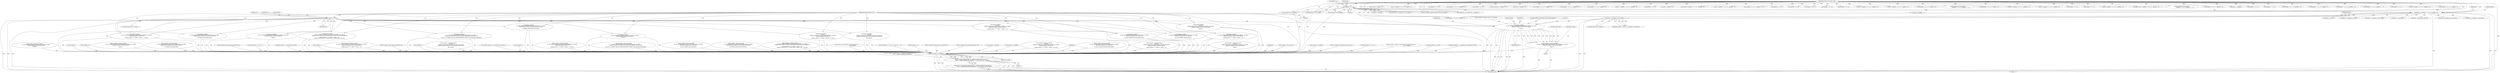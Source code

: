 digraph "0_libmodbus_5ccdf5ef79d742640355d1132fa9e2abc7fbaefc@pointer" {
"1001045" [label="(Call,response_exception(\n                ctx, &sft, MODBUS_EXCEPTION_ILLEGAL_DATA_ADDRESS, rsp, FALSE,\n                \"Illegal data address 0x%0X in write_register\n\",\n                address))"];
"1000131" [label="(Call,ctx == NULL)"];
"1000115" [label="(MethodParameterIn,modbus_t *ctx)"];
"1001027" [label="(Call,address - mb_mapping->start_registers)"];
"1000160" [label="(Call,address = (req[offset + 1] << 8) + req[offset + 2])"];
"1000163" [label="(Call,req[offset + 1] << 8)"];
"1000116" [label="(MethodParameterIn,const uint8_t *req)"];
"1001043" [label="(Call,rsp_length = response_exception(\n                ctx, &sft, MODBUS_EXCEPTION_ILLEGAL_DATA_ADDRESS, rsp, FALSE,\n                \"Illegal data address 0x%0X in write_register\n\",\n                address))"];
"1001406" [label="(Call,send_msg(ctx, rsp, rsp_length))"];
"1001393" [label="(Call,(ctx->backend->backend_type == _MODBUS_BACKEND_TYPE_RTU &&\n            slave == MODBUS_BROADCAST_ADDRESS) ? 0 : send_msg(ctx, rsp, rsp_length))"];
"1001392" [label="(Return,return (ctx->backend->backend_type == _MODBUS_BACKEND_TYPE_RTU &&\n            slave == MODBUS_BROADCAST_ADDRESS) ? 0 : send_msg(ctx, rsp, rsp_length);)"];
"1000263" [label="(Call,address - start_bits)"];
"1000824" [label="(Call,nb_bytes = req[offset + 5])"];
"1000163" [label="(Call,req[offset + 1] << 8)"];
"1000116" [label="(MethodParameterIn,const uint8_t *req)"];
"1000245" [label="(Call,nb = (req[offset + 3] << 8) + req[offset + 4])"];
"1001112" [label="(Call,memcpy(rsp, req, req_length))"];
"1000604" [label="(Call,response_exception(\n                    ctx, &sft,\n                    MODBUS_EXCEPTION_ILLEGAL_DATA_VALUE, rsp, FALSE,\n                    \"Illegal data value 0x%0X in write_bit request at address %0X\n\",\n                    data, address))"];
"1000161" [label="(Identifier,address)"];
"1000686" [label="(Call,req[offset + 3] << 8)"];
"1001083" [label="(Call,(req[offset + 5] << 8) + req[offset + 6])"];
"1001051" [label="(Identifier,FALSE)"];
"1001126" [label="(Call,req[offset + 3] << 8)"];
"1000529" [label="(Call,address - mb_mapping->start_bits)"];
"1001217" [label="(Call,rsp_length = response_exception(\n                ctx, &sft, MODBUS_EXCEPTION_ILLEGAL_DATA_VALUE, rsp, TRUE,\n                \"Illegal nb of values (W%d, R%d) in write_and_read_registers (max W%d, R%d)\n\",\n                nb_write, nb, MODBUS_MAX_WR_WRITE_REGISTERS, MODBUS_MAX_WR_READ_REGISTERS))"];
"1000275" [label="(Call,rsp_length = response_exception(\n                ctx, &sft, MODBUS_EXCEPTION_ILLEGAL_DATA_VALUE, rsp, TRUE,\n                \"Illegal nb of values %d in %s (max %d)\n\",\n                nb, name, MODBUS_MAX_READ_BITS))"];
"1001050" [label="(Identifier,rsp)"];
"1000854" [label="(Call,rsp_length = response_exception(\n                 ctx, &sft, MODBUS_EXCEPTION_ILLEGAL_DATA_VALUE, rsp, TRUE,\n                 \"Illegal number of values %d in write_registers (max %d)\n\",\n                nb, MODBUS_MAX_WRITE_REGISTERS))"];
"1001171" [label="(Call,nb_write_bytes = req[offset + 9])"];
"1000699" [label="(Call,nb_bits = req[offset + 5])"];
"1001257" [label="(Call,rsp_length = response_exception(\n                ctx, &sft, MODBUS_EXCEPTION_ILLEGAL_DATA_ADDRESS, rsp, FALSE,\n                \"Illegal data read address 0x%0X or write address 0x%0X write_and_read_registers\n\",\n                mapping_address < 0 ? address : address + nb,\n                mapping_address_write < 0 ? address_write : address_write + nb_write))"];
"1001410" [label="(MethodReturn,int)"];
"1000882" [label="(Call,response_exception(\n                ctx, &sft, MODBUS_EXCEPTION_ILLEGAL_DATA_ADDRESS, rsp, FALSE,\n                \"Illegal data address 0x%0X in write_registers\n\",\n                mapping_address < 0 ? address : address + nb))"];
"1000810" [label="(Call,(req[offset + 3] << 8) + req[offset + 4])"];
"1001049" [label="(Identifier,MODBUS_EXCEPTION_ILLEGAL_DATA_ADDRESS)"];
"1000344" [label="(Call,response_io_status(tab_bits, mapping_address, nb,\n                                            rsp, rsp_length))"];
"1000652" [label="(Call,(req[offset + 3] << 8) + req[offset + 4])"];
"1000327" [label="(Call,rsp[rsp_length++] = (nb / 8) + ((nb % 8) ? 1 : 0))"];
"1000801" [label="(Call,rsp_length += 4)"];
"1001053" [label="(Identifier,address)"];
"1001047" [label="(Call,&sft)"];
"1000789" [label="(Call,ctx->backend->build_response_basis(&sft, rsp))"];
"1000479" [label="(Call,ctx->backend->build_response_basis(&sft, rsp))"];
"1001029" [label="(Call,mb_mapping->start_registers)"];
"1001405" [label="(Literal,0)"];
"1001116" [label="(Call,rsp_length = req_length)"];
"1000676" [label="(Call,rsp_length = req_length)"];
"1001157" [label="(Call,(req[offset + 7] << 8) + req[offset + 8])"];
"1000300" [label="(Call,rsp_length = response_exception(\n                ctx, &sft,\n                MODBUS_EXCEPTION_ILLEGAL_DATA_ADDRESS, rsp, FALSE,\n                \"Illegal data address 0x%0X in %s\n\",\n                mapping_address < 0 ? address : address + nb, name))"];
"1001409" [label="(Identifier,rsp_length)"];
"1001407" [label="(Identifier,ctx)"];
"1000430" [label="(Call,rsp_length = response_exception(\n                ctx, &sft, MODBUS_EXCEPTION_ILLEGAL_DATA_VALUE, rsp, TRUE,\n                \"Illegal nb of values %d in %s (max %d)\n\",\n                nb, name, MODBUS_MAX_READ_REGISTERS))"];
"1000755" [label="(Call,rsp_length = response_exception(\n                ctx, &sft,\n                MODBUS_EXCEPTION_ILLEGAL_DATA_ADDRESS, rsp, FALSE,\n                \"Illegal data address 0x%0X in write_bits\n\",\n                mapping_address < 0 ? address : address + nb))"];
"1000559" [label="(Call,data = (req[offset + 3] << 8) + req[offset + 4])"];
"1001219" [label="(Call,response_exception(\n                ctx, &sft, MODBUS_EXCEPTION_ILLEGAL_DATA_VALUE, rsp, TRUE,\n                \"Illegal nb of values (W%d, R%d) in write_and_read_registers (max W%d, R%d)\n\",\n                nb_write, nb, MODBUS_MAX_WR_WRITE_REGISTERS, MODBUS_MAX_WR_READ_REGISTERS))"];
"1000142" [label="(Identifier,offset)"];
"1000132" [label="(Identifier,ctx)"];
"1000636" [label="(Call,rsp_length = response_exception(\n                ctx, &sft,\n                MODBUS_EXCEPTION_ILLEGAL_DATA_ADDRESS, rsp, FALSE,\n                \"Illegal data address 0x%0X in write_register\n\",\n                address))"];
"1000793" [label="(Call,memcpy(rsp + rsp_length, req + rsp_length, 4))"];
"1000177" [label="(Identifier,sft)"];
"1000277" [label="(Call,response_exception(\n                ctx, &sft, MODBUS_EXCEPTION_ILLEGAL_DATA_VALUE, rsp, TRUE,\n                \"Illegal nb of values %d in %s (max %d)\n\",\n                nb, name, MODBUS_MAX_READ_BITS))"];
"1000620" [label="(Call,address - mb_mapping->start_registers)"];
"1000811" [label="(Call,req[offset + 3] << 8)"];
"1000148" [label="(Call,slave = req[offset - 1])"];
"1000418" [label="(Call,address - start_registers)"];
"1001155" [label="(Call,nb_write = (req[offset + 7] << 8) + req[offset + 8])"];
"1001123" [label="(Call,nb = (req[offset + 3] << 8) + req[offset + 4])"];
"1001327" [label="(Call,(req[offset + j] << 8) + req[offset + j + 1])"];
"1001408" [label="(Identifier,rsp)"];
"1001000" [label="(Call,rsp_length - byte_count_pos - 1)"];
"1000709" [label="(Call,address - mb_mapping->start_bits)"];
"1000131" [label="(Call,ctx == NULL)"];
"1001119" [label="(ControlStructure,break;)"];
"1000432" [label="(Call,response_exception(\n                ctx, &sft, MODBUS_EXCEPTION_ILLEGAL_DATA_VALUE, rsp, TRUE,\n                \"Illegal nb of values %d in %s (max %d)\n\",\n                nb, name, MODBUS_MAX_READ_REGISTERS))"];
"1000164" [label="(Call,req[offset + 1])"];
"1001084" [label="(Call,req[offset + 5] << 8)"];
"1000731" [label="(Call,response_exception(\n                ctx, &sft, MODBUS_EXCEPTION_ILLEGAL_DATA_VALUE, rsp, TRUE,\n                \"Illegal number of values %d in write_bits (max %d)\n\",\n                nb, MODBUS_MAX_WRITE_BITS))"];
"1000597" [label="(Call,rsp_length = req_length)"];
"1001289" [label="(Call,ctx->backend->build_response_basis(&sft, rsp))"];
"1001068" [label="(Call,req[offset + 3] << 8)"];
"1000834" [label="(Call,address - mb_mapping->start_registers)"];
"1000797" [label="(Call,req + rsp_length)"];
"1000483" [label="(Call,rsp[rsp_length++] = nb << 1)"];
"1001045" [label="(Call,response_exception(\n                ctx, &sft, MODBUS_EXCEPTION_ILLEGAL_DATA_ADDRESS, rsp, FALSE,\n                \"Illegal data address 0x%0X in write_register\n\",\n                address))"];
"1000342" [label="(Call,rsp_length = response_io_status(tab_bits, mapping_address, nb,\n                                            rsp, rsp_length))"];
"1001328" [label="(Call,req[offset + j] << 8)"];
"1000949" [label="(Call,memcpy(rsp + rsp_length, req + rsp_length, 4))"];
"1000160" [label="(Call,address = (req[offset + 1] << 8) + req[offset + 2])"];
"1000119" [label="(Block,)"];
"1000403" [label="(Call,req[offset + 3] << 8)"];
"1000981" [label="(Call,rsp[rsp_length++] = 0xFF)"];
"1001366" [label="(Call,rsp[rsp_length++] = mb_mapping->tab_registers[i] & 0xFF)"];
"1001380" [label="(Call,rsp_length = response_exception(\n            ctx, &sft, MODBUS_EXCEPTION_ILLEGAL_FUNCTION, rsp, TRUE,\n            \"Unknown Modbus function code: 0x%0X\n\", function))"];
"1001142" [label="(Call,req[offset + 5] << 8)"];
"1000457" [label="(Call,response_exception(\n                ctx, &sft, MODBUS_EXCEPTION_ILLEGAL_DATA_ADDRESS, rsp, FALSE,\n                \"Illegal data address 0x%0X in %s\n\",\n                mapping_address < 0 ? address : address + nb, name))"];
"1001025" [label="(Call,mapping_address = address - mb_mapping->start_registers)"];
"1000302" [label="(Call,response_exception(\n                ctx, &sft,\n                MODBUS_EXCEPTION_ILLEGAL_DATA_ADDRESS, rsp, FALSE,\n                \"Illegal data address 0x%0X in %s\n\",\n                mapping_address < 0 ? address : address + nb, name))"];
"1001065" [label="(Call,and = (req[offset + 3] << 8) + req[offset + 4])"];
"1000115" [label="(MethodParameterIn,modbus_t *ctx)"];
"1001296" [label="(Call,rsp_length++)"];
"1001043" [label="(Call,rsp_length = response_exception(\n                ctx, &sft, MODBUS_EXCEPTION_ILLEGAL_DATA_ADDRESS, rsp, FALSE,\n                \"Illegal data address 0x%0X in write_register\n\",\n                address))"];
"1000130" [label="(ControlStructure,if (ctx == NULL))"];
"1000808" [label="(Call,nb = (req[offset + 3] << 8) + req[offset + 4])"];
"1001046" [label="(Identifier,ctx)"];
"1000957" [label="(Call,rsp_length += 4)"];
"1000169" [label="(Literal,8)"];
"1000189" [label="(Call,ctx->backend->prepare_response_tid(req, &req_length))"];
"1000247" [label="(Call,(req[offset + 3] << 8) + req[offset + 4])"];
"1001044" [label="(Identifier,rsp_length)"];
"1000136" [label="(Identifier,errno)"];
"1000545" [label="(Call,rsp_length = response_exception(\n                ctx, &sft, MODBUS_EXCEPTION_ILLEGAL_DATA_ADDRESS, rsp, FALSE,\n                \"Illegal data address 0x%0X in write_bit\n\",\n                address))"];
"1000922" [label="(Call,mb_mapping->tab_registers[i] =\n                    (req[offset + j] << 8) + req[offset + j + 1])"];
"1001042" [label="(Block,)"];
"1000729" [label="(Call,rsp_length = response_exception(\n                ctx, &sft, MODBUS_EXCEPTION_ILLEGAL_DATA_VALUE, rsp, TRUE,\n                \"Illegal number of values %d in write_bits (max %d)\n\",\n                nb, MODBUS_MAX_WRITE_BITS))"];
"1001141" [label="(Call,(req[offset + 5] << 8) + req[offset + 6])"];
"1001259" [label="(Call,response_exception(\n                ctx, &sft, MODBUS_EXCEPTION_ILLEGAL_DATA_ADDRESS, rsp, FALSE,\n                \"Illegal data read address 0x%0X or write address 0x%0X write_and_read_registers\n\",\n                mapping_address < 0 ? address : address + nb,\n                mapping_address_write < 0 ? address_write : address_write + nb_write))"];
"1000547" [label="(Call,response_exception(\n                ctx, &sft, MODBUS_EXCEPTION_ILLEGAL_DATA_ADDRESS, rsp, FALSE,\n                \"Illegal data address 0x%0X in write_bit\n\",\n                address))"];
"1001382" [label="(Call,response_exception(\n            ctx, &sft, MODBUS_EXCEPTION_ILLEGAL_FUNCTION, rsp, TRUE,\n            \"Unknown Modbus function code: 0x%0X\n\", function))"];
"1000945" [label="(Call,ctx->backend->build_response_basis(&sft, rsp))"];
"1000650" [label="(Call,data = (req[offset + 3] << 8) + req[offset + 4])"];
"1001081" [label="(Call,or = (req[offset + 5] << 8) + req[offset + 6])"];
"1001293" [label="(Call,rsp[rsp_length++] = nb << 1)"];
"1001393" [label="(Call,(ctx->backend->backend_type == _MODBUS_BACKEND_TYPE_RTU &&\n            slave == MODBUS_BROADCAST_ADDRESS) ? 0 : send_msg(ctx, rsp, rsp_length))"];
"1000638" [label="(Call,response_exception(\n                ctx, &sft,\n                MODBUS_EXCEPTION_ILLEGAL_DATA_ADDRESS, rsp, FALSE,\n                \"Illegal data address 0x%0X in write_register\n\",\n                address))"];
"1000513" [label="(Call,rsp[rsp_length++] = tab_registers[i] & 0xFF)"];
"1001392" [label="(Return,return (ctx->backend->backend_type == _MODBUS_BACKEND_TYPE_RTU &&\n            slave == MODBUS_BROADCAST_ADDRESS) ? 0 : send_msg(ctx, rsp, rsp_length);)"];
"1000757" [label="(Call,response_exception(\n                ctx, &sft,\n                MODBUS_EXCEPTION_ILLEGAL_DATA_ADDRESS, rsp, FALSE,\n                \"Illegal data address 0x%0X in write_bits\n\",\n                mapping_address < 0 ? address : address + nb))"];
"1000248" [label="(Call,req[offset + 3] << 8)"];
"1000653" [label="(Call,req[offset + 3] << 8)"];
"1000486" [label="(Call,rsp_length++)"];
"1000683" [label="(Call,nb = (req[offset + 3] << 8) + req[offset + 4])"];
"1000953" [label="(Call,req + rsp_length)"];
"1001139" [label="(Call,address_write = (req[offset + 5] << 8) + req[offset + 6])"];
"1001321" [label="(Call,mb_mapping->tab_registers[i] =\n                    (req[offset + j] << 8) + req[offset + j + 1])"];
"1001125" [label="(Call,(req[offset + 3] << 8) + req[offset + 4])"];
"1001394" [label="(Call,ctx->backend->backend_type == _MODBUS_BACKEND_TYPE_RTU &&\n            slave == MODBUS_BROADCAST_ADDRESS)"];
"1000162" [label="(Call,(req[offset + 1] << 8) + req[offset + 2])"];
"1000155" [label="(Call,function = req[offset])"];
"1000562" [label="(Call,req[offset + 3] << 8)"];
"1001158" [label="(Call,req[offset + 7] << 8)"];
"1000880" [label="(Call,rsp_length = response_exception(\n                ctx, &sft, MODBUS_EXCEPTION_ILLEGAL_DATA_ADDRESS, rsp, FALSE,\n                \"Illegal data address 0x%0X in write_registers\n\",\n                mapping_address < 0 ? address : address + nb))"];
"1000967" [label="(Call,ctx->backend->build_response_basis(&sft, rsp))"];
"1000672" [label="(Call,memcpy(rsp, req, req_length))"];
"1000402" [label="(Call,(req[offset + 3] << 8) + req[offset + 4])"];
"1001406" [label="(Call,send_msg(ctx, rsp, rsp_length))"];
"1001067" [label="(Call,(req[offset + 3] << 8) + req[offset + 4])"];
"1000516" [label="(Call,rsp_length++)"];
"1001052" [label="(Literal,\"Illegal data address 0x%0X in write_register\n\")"];
"1000602" [label="(Call,rsp_length = response_exception(\n                    ctx, &sft,\n                    MODBUS_EXCEPTION_ILLEGAL_DATA_VALUE, rsp, FALSE,\n                    \"Illegal data value 0x%0X in write_bit request at address %0X\n\",\n                    data, address))"];
"1000685" [label="(Call,(req[offset + 3] << 8) + req[offset + 4])"];
"1000133" [label="(Identifier,NULL)"];
"1000593" [label="(Call,memcpy(rsp, req, req_length))"];
"1000928" [label="(Call,(req[offset + j] << 8) + req[offset + j + 1])"];
"1001028" [label="(Identifier,address)"];
"1000929" [label="(Call,req[offset + j] << 8)"];
"1001027" [label="(Call,address - mb_mapping->start_registers)"];
"1000400" [label="(Call,nb = (req[offset + 3] << 8) + req[offset + 4])"];
"1000561" [label="(Call,(req[offset + 3] << 8) + req[offset + 4])"];
"1001181" [label="(Call,address - mb_mapping->start_registers)"];
"1000996" [label="(Call,rsp[byte_count_pos] = rsp_length - byte_count_pos - 1)"];
"1000171" [label="(Identifier,req)"];
"1001369" [label="(Call,rsp_length++)"];
"1000856" [label="(Call,response_exception(\n                 ctx, &sft, MODBUS_EXCEPTION_ILLEGAL_DATA_VALUE, rsp, TRUE,\n                 \"Illegal number of values %d in write_registers (max %d)\n\",\n                nb, MODBUS_MAX_WRITE_REGISTERS))"];
"1000455" [label="(Call,rsp_length = response_exception(\n                ctx, &sft, MODBUS_EXCEPTION_ILLEGAL_DATA_ADDRESS, rsp, FALSE,\n                \"Illegal data address 0x%0X in %s\n\",\n                mapping_address < 0 ? address : address + nb, name))"];
"1001045" -> "1001043"  [label="AST: "];
"1001045" -> "1001053"  [label="CFG: "];
"1001046" -> "1001045"  [label="AST: "];
"1001047" -> "1001045"  [label="AST: "];
"1001049" -> "1001045"  [label="AST: "];
"1001050" -> "1001045"  [label="AST: "];
"1001051" -> "1001045"  [label="AST: "];
"1001052" -> "1001045"  [label="AST: "];
"1001053" -> "1001045"  [label="AST: "];
"1001043" -> "1001045"  [label="CFG: "];
"1001045" -> "1001410"  [label="DDG: "];
"1001045" -> "1001410"  [label="DDG: "];
"1001045" -> "1001410"  [label="DDG: "];
"1001045" -> "1001410"  [label="DDG: "];
"1001045" -> "1001410"  [label="DDG: "];
"1001045" -> "1001410"  [label="DDG: "];
"1001045" -> "1001043"  [label="DDG: "];
"1001045" -> "1001043"  [label="DDG: "];
"1001045" -> "1001043"  [label="DDG: "];
"1001045" -> "1001043"  [label="DDG: "];
"1001045" -> "1001043"  [label="DDG: "];
"1001045" -> "1001043"  [label="DDG: "];
"1001045" -> "1001043"  [label="DDG: "];
"1000131" -> "1001045"  [label="DDG: "];
"1000115" -> "1001045"  [label="DDG: "];
"1001027" -> "1001045"  [label="DDG: "];
"1001045" -> "1001406"  [label="DDG: "];
"1001045" -> "1001406"  [label="DDG: "];
"1000131" -> "1000130"  [label="AST: "];
"1000131" -> "1000133"  [label="CFG: "];
"1000132" -> "1000131"  [label="AST: "];
"1000133" -> "1000131"  [label="AST: "];
"1000136" -> "1000131"  [label="CFG: "];
"1000142" -> "1000131"  [label="CFG: "];
"1000131" -> "1001410"  [label="DDG: "];
"1000131" -> "1001410"  [label="DDG: "];
"1000131" -> "1001410"  [label="DDG: "];
"1000115" -> "1000131"  [label="DDG: "];
"1000131" -> "1000277"  [label="DDG: "];
"1000131" -> "1000302"  [label="DDG: "];
"1000131" -> "1000432"  [label="DDG: "];
"1000131" -> "1000457"  [label="DDG: "];
"1000131" -> "1000547"  [label="DDG: "];
"1000131" -> "1000604"  [label="DDG: "];
"1000131" -> "1000638"  [label="DDG: "];
"1000131" -> "1000731"  [label="DDG: "];
"1000131" -> "1000757"  [label="DDG: "];
"1000131" -> "1000856"  [label="DDG: "];
"1000131" -> "1000882"  [label="DDG: "];
"1000131" -> "1001219"  [label="DDG: "];
"1000131" -> "1001259"  [label="DDG: "];
"1000131" -> "1001382"  [label="DDG: "];
"1000131" -> "1001406"  [label="DDG: "];
"1000115" -> "1000114"  [label="AST: "];
"1000115" -> "1001410"  [label="DDG: "];
"1000115" -> "1000277"  [label="DDG: "];
"1000115" -> "1000302"  [label="DDG: "];
"1000115" -> "1000432"  [label="DDG: "];
"1000115" -> "1000457"  [label="DDG: "];
"1000115" -> "1000547"  [label="DDG: "];
"1000115" -> "1000604"  [label="DDG: "];
"1000115" -> "1000638"  [label="DDG: "];
"1000115" -> "1000731"  [label="DDG: "];
"1000115" -> "1000757"  [label="DDG: "];
"1000115" -> "1000856"  [label="DDG: "];
"1000115" -> "1000882"  [label="DDG: "];
"1000115" -> "1001219"  [label="DDG: "];
"1000115" -> "1001259"  [label="DDG: "];
"1000115" -> "1001382"  [label="DDG: "];
"1000115" -> "1001406"  [label="DDG: "];
"1001027" -> "1001025"  [label="AST: "];
"1001027" -> "1001029"  [label="CFG: "];
"1001028" -> "1001027"  [label="AST: "];
"1001029" -> "1001027"  [label="AST: "];
"1001025" -> "1001027"  [label="CFG: "];
"1001027" -> "1001410"  [label="DDG: "];
"1001027" -> "1001410"  [label="DDG: "];
"1001027" -> "1001025"  [label="DDG: "];
"1001027" -> "1001025"  [label="DDG: "];
"1000160" -> "1001027"  [label="DDG: "];
"1000160" -> "1000119"  [label="AST: "];
"1000160" -> "1000162"  [label="CFG: "];
"1000161" -> "1000160"  [label="AST: "];
"1000162" -> "1000160"  [label="AST: "];
"1000177" -> "1000160"  [label="CFG: "];
"1000160" -> "1001410"  [label="DDG: "];
"1000160" -> "1001410"  [label="DDG: "];
"1000163" -> "1000160"  [label="DDG: "];
"1000163" -> "1000160"  [label="DDG: "];
"1000116" -> "1000160"  [label="DDG: "];
"1000160" -> "1000263"  [label="DDG: "];
"1000160" -> "1000418"  [label="DDG: "];
"1000160" -> "1000529"  [label="DDG: "];
"1000160" -> "1000620"  [label="DDG: "];
"1000160" -> "1000709"  [label="DDG: "];
"1000160" -> "1000834"  [label="DDG: "];
"1000160" -> "1001181"  [label="DDG: "];
"1000163" -> "1000162"  [label="AST: "];
"1000163" -> "1000169"  [label="CFG: "];
"1000164" -> "1000163"  [label="AST: "];
"1000169" -> "1000163"  [label="AST: "];
"1000171" -> "1000163"  [label="CFG: "];
"1000163" -> "1001410"  [label="DDG: "];
"1000163" -> "1000162"  [label="DDG: "];
"1000163" -> "1000162"  [label="DDG: "];
"1000116" -> "1000163"  [label="DDG: "];
"1000163" -> "1000189"  [label="DDG: "];
"1000163" -> "1000593"  [label="DDG: "];
"1000163" -> "1000672"  [label="DDG: "];
"1000163" -> "1000793"  [label="DDG: "];
"1000163" -> "1000797"  [label="DDG: "];
"1000163" -> "1000949"  [label="DDG: "];
"1000163" -> "1000953"  [label="DDG: "];
"1000163" -> "1001112"  [label="DDG: "];
"1000116" -> "1000114"  [label="AST: "];
"1000116" -> "1001410"  [label="DDG: "];
"1000116" -> "1000148"  [label="DDG: "];
"1000116" -> "1000155"  [label="DDG: "];
"1000116" -> "1000162"  [label="DDG: "];
"1000116" -> "1000189"  [label="DDG: "];
"1000116" -> "1000245"  [label="DDG: "];
"1000116" -> "1000248"  [label="DDG: "];
"1000116" -> "1000247"  [label="DDG: "];
"1000116" -> "1000400"  [label="DDG: "];
"1000116" -> "1000403"  [label="DDG: "];
"1000116" -> "1000402"  [label="DDG: "];
"1000116" -> "1000559"  [label="DDG: "];
"1000116" -> "1000562"  [label="DDG: "];
"1000116" -> "1000561"  [label="DDG: "];
"1000116" -> "1000593"  [label="DDG: "];
"1000116" -> "1000650"  [label="DDG: "];
"1000116" -> "1000653"  [label="DDG: "];
"1000116" -> "1000652"  [label="DDG: "];
"1000116" -> "1000672"  [label="DDG: "];
"1000116" -> "1000683"  [label="DDG: "];
"1000116" -> "1000686"  [label="DDG: "];
"1000116" -> "1000685"  [label="DDG: "];
"1000116" -> "1000699"  [label="DDG: "];
"1000116" -> "1000793"  [label="DDG: "];
"1000116" -> "1000797"  [label="DDG: "];
"1000116" -> "1000808"  [label="DDG: "];
"1000116" -> "1000811"  [label="DDG: "];
"1000116" -> "1000810"  [label="DDG: "];
"1000116" -> "1000824"  [label="DDG: "];
"1000116" -> "1000922"  [label="DDG: "];
"1000116" -> "1000929"  [label="DDG: "];
"1000116" -> "1000928"  [label="DDG: "];
"1000116" -> "1000949"  [label="DDG: "];
"1000116" -> "1000953"  [label="DDG: "];
"1000116" -> "1001065"  [label="DDG: "];
"1000116" -> "1001068"  [label="DDG: "];
"1000116" -> "1001067"  [label="DDG: "];
"1000116" -> "1001081"  [label="DDG: "];
"1000116" -> "1001084"  [label="DDG: "];
"1000116" -> "1001083"  [label="DDG: "];
"1000116" -> "1001112"  [label="DDG: "];
"1000116" -> "1001123"  [label="DDG: "];
"1000116" -> "1001126"  [label="DDG: "];
"1000116" -> "1001125"  [label="DDG: "];
"1000116" -> "1001139"  [label="DDG: "];
"1000116" -> "1001142"  [label="DDG: "];
"1000116" -> "1001141"  [label="DDG: "];
"1000116" -> "1001155"  [label="DDG: "];
"1000116" -> "1001158"  [label="DDG: "];
"1000116" -> "1001157"  [label="DDG: "];
"1000116" -> "1001171"  [label="DDG: "];
"1000116" -> "1001321"  [label="DDG: "];
"1000116" -> "1001328"  [label="DDG: "];
"1000116" -> "1001327"  [label="DDG: "];
"1001043" -> "1001042"  [label="AST: "];
"1001044" -> "1001043"  [label="AST: "];
"1001119" -> "1001043"  [label="CFG: "];
"1001043" -> "1001410"  [label="DDG: "];
"1001043" -> "1001410"  [label="DDG: "];
"1001043" -> "1001406"  [label="DDG: "];
"1001406" -> "1001393"  [label="AST: "];
"1001406" -> "1001409"  [label="CFG: "];
"1001407" -> "1001406"  [label="AST: "];
"1001408" -> "1001406"  [label="AST: "];
"1001409" -> "1001406"  [label="AST: "];
"1001393" -> "1001406"  [label="CFG: "];
"1001406" -> "1001410"  [label="DDG: "];
"1001406" -> "1001410"  [label="DDG: "];
"1001406" -> "1001410"  [label="DDG: "];
"1001406" -> "1001393"  [label="DDG: "];
"1001406" -> "1001393"  [label="DDG: "];
"1001406" -> "1001393"  [label="DDG: "];
"1000547" -> "1001406"  [label="DDG: "];
"1000547" -> "1001406"  [label="DDG: "];
"1000856" -> "1001406"  [label="DDG: "];
"1000856" -> "1001406"  [label="DDG: "];
"1000638" -> "1001406"  [label="DDG: "];
"1000638" -> "1001406"  [label="DDG: "];
"1001219" -> "1001406"  [label="DDG: "];
"1001219" -> "1001406"  [label="DDG: "];
"1000277" -> "1001406"  [label="DDG: "];
"1000277" -> "1001406"  [label="DDG: "];
"1000457" -> "1001406"  [label="DDG: "];
"1000457" -> "1001406"  [label="DDG: "];
"1001259" -> "1001406"  [label="DDG: "];
"1001259" -> "1001406"  [label="DDG: "];
"1000757" -> "1001406"  [label="DDG: "];
"1000757" -> "1001406"  [label="DDG: "];
"1000882" -> "1001406"  [label="DDG: "];
"1000882" -> "1001406"  [label="DDG: "];
"1000302" -> "1001406"  [label="DDG: "];
"1000302" -> "1001406"  [label="DDG: "];
"1001382" -> "1001406"  [label="DDG: "];
"1001382" -> "1001406"  [label="DDG: "];
"1000432" -> "1001406"  [label="DDG: "];
"1000432" -> "1001406"  [label="DDG: "];
"1000604" -> "1001406"  [label="DDG: "];
"1000604" -> "1001406"  [label="DDG: "];
"1000731" -> "1001406"  [label="DDG: "];
"1000731" -> "1001406"  [label="DDG: "];
"1001112" -> "1001406"  [label="DDG: "];
"1000513" -> "1001406"  [label="DDG: "];
"1000981" -> "1001406"  [label="DDG: "];
"1000327" -> "1001406"  [label="DDG: "];
"1001366" -> "1001406"  [label="DDG: "];
"1000996" -> "1001406"  [label="DDG: "];
"1000344" -> "1001406"  [label="DDG: "];
"1000593" -> "1001406"  [label="DDG: "];
"1001293" -> "1001406"  [label="DDG: "];
"1001289" -> "1001406"  [label="DDG: "];
"1000967" -> "1001406"  [label="DDG: "];
"1000672" -> "1001406"  [label="DDG: "];
"1000483" -> "1001406"  [label="DDG: "];
"1000479" -> "1001406"  [label="DDG: "];
"1000789" -> "1001406"  [label="DDG: "];
"1000945" -> "1001406"  [label="DDG: "];
"1000801" -> "1001406"  [label="DDG: "];
"1000300" -> "1001406"  [label="DDG: "];
"1000275" -> "1001406"  [label="DDG: "];
"1001369" -> "1001406"  [label="DDG: "];
"1000516" -> "1001406"  [label="DDG: "];
"1000486" -> "1001406"  [label="DDG: "];
"1000455" -> "1001406"  [label="DDG: "];
"1001116" -> "1001406"  [label="DDG: "];
"1000729" -> "1001406"  [label="DDG: "];
"1000880" -> "1001406"  [label="DDG: "];
"1001257" -> "1001406"  [label="DDG: "];
"1000676" -> "1001406"  [label="DDG: "];
"1000597" -> "1001406"  [label="DDG: "];
"1000342" -> "1001406"  [label="DDG: "];
"1001217" -> "1001406"  [label="DDG: "];
"1000636" -> "1001406"  [label="DDG: "];
"1000545" -> "1001406"  [label="DDG: "];
"1000957" -> "1001406"  [label="DDG: "];
"1001000" -> "1001406"  [label="DDG: "];
"1000430" -> "1001406"  [label="DDG: "];
"1000854" -> "1001406"  [label="DDG: "];
"1000602" -> "1001406"  [label="DDG: "];
"1001380" -> "1001406"  [label="DDG: "];
"1001296" -> "1001406"  [label="DDG: "];
"1000755" -> "1001406"  [label="DDG: "];
"1001393" -> "1001392"  [label="AST: "];
"1001393" -> "1001405"  [label="CFG: "];
"1001394" -> "1001393"  [label="AST: "];
"1001405" -> "1001393"  [label="AST: "];
"1001392" -> "1001393"  [label="CFG: "];
"1001393" -> "1001410"  [label="DDG: "];
"1001393" -> "1001410"  [label="DDG: "];
"1001393" -> "1001410"  [label="DDG: "];
"1001393" -> "1001392"  [label="DDG: "];
"1001392" -> "1000119"  [label="AST: "];
"1001410" -> "1001392"  [label="CFG: "];
"1001392" -> "1001410"  [label="DDG: "];
}
